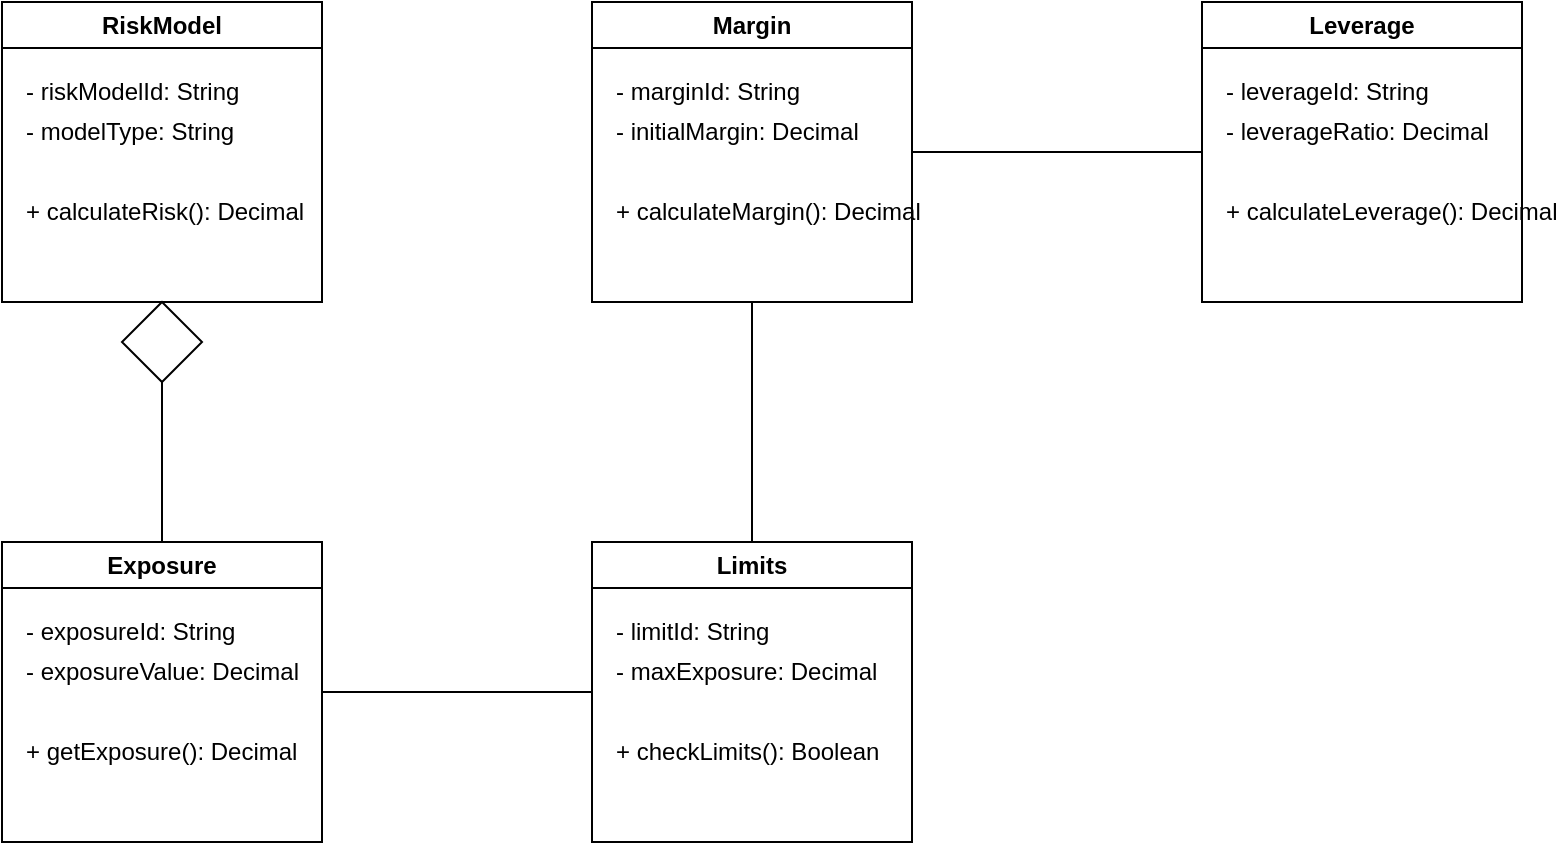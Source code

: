<mxfile version="24.8.1">
  <diagram name="Page-1" id="NVuE5TvLhiOUnO5PBiOL">
    <mxGraphModel dx="1009" dy="539" grid="1" gridSize="10" guides="1" tooltips="1" connect="1" arrows="1" fold="1" page="1" pageScale="1" pageWidth="850" pageHeight="1100" math="0" shadow="0">
      <root>
        <mxCell id="0" />
        <mxCell id="1" parent="0" />
        <mxCell id="RiskModel" value="RiskModel" style="swimlane;whiteSpace=wrap;html=1;" vertex="1" parent="1">
          <mxGeometry x="50" y="100" width="160" height="150" as="geometry" />
        </mxCell>
        <mxCell id="riskmodel-attr1" value="- riskModelId: String" style="text;html=1;align=left;verticalAlign=middle;strokeColor=none;fillColor=none;" vertex="1" parent="RiskModel">
          <mxGeometry x="10" y="30" width="140" height="30" as="geometry" />
        </mxCell>
        <mxCell id="riskmodel-attr2" value="- modelType: String" style="text;html=1;align=left;verticalAlign=middle;strokeColor=none;fillColor=none;" vertex="1" parent="RiskModel">
          <mxGeometry x="10" y="50" width="140" height="30" as="geometry" />
        </mxCell>
        <mxCell id="riskmodel-method1" value="+ calculateRisk(): Decimal" style="text;html=1;align=left;verticalAlign=middle;strokeColor=none;fillColor=none;" vertex="1" parent="RiskModel">
          <mxGeometry x="10" y="90" width="140" height="30" as="geometry" />
        </mxCell>
        <mxCell id="Margin" value="Margin" style="swimlane;whiteSpace=wrap;html=1;" vertex="1" parent="1">
          <mxGeometry x="345" y="100" width="160" height="150" as="geometry" />
        </mxCell>
        <mxCell id="margin-attr1" value="- marginId: String" style="text;html=1;align=left;verticalAlign=middle;strokeColor=none;fillColor=none;" vertex="1" parent="Margin">
          <mxGeometry x="10" y="30" width="140" height="30" as="geometry" />
        </mxCell>
        <mxCell id="margin-attr2" value="- initialMargin: Decimal" style="text;html=1;align=left;verticalAlign=middle;strokeColor=none;fillColor=none;" vertex="1" parent="Margin">
          <mxGeometry x="10" y="50" width="140" height="30" as="geometry" />
        </mxCell>
        <mxCell id="margin-method1" value="+ calculateMargin(): Decimal" style="text;html=1;align=left;verticalAlign=middle;strokeColor=none;fillColor=none;" vertex="1" parent="Margin">
          <mxGeometry x="10" y="90" width="140" height="30" as="geometry" />
        </mxCell>
        <mxCell id="Exposure" value="Exposure" style="swimlane;whiteSpace=wrap;html=1;" vertex="1" parent="1">
          <mxGeometry x="50" y="370" width="160" height="150" as="geometry" />
        </mxCell>
        <mxCell id="exposure-attr1" value="- exposureId: String" style="text;html=1;align=left;verticalAlign=middle;strokeColor=none;fillColor=none;" vertex="1" parent="Exposure">
          <mxGeometry x="10" y="30" width="140" height="30" as="geometry" />
        </mxCell>
        <mxCell id="exposure-attr2" value="- exposureValue: Decimal" style="text;html=1;align=left;verticalAlign=middle;strokeColor=none;fillColor=none;" vertex="1" parent="Exposure">
          <mxGeometry x="10" y="50" width="140" height="30" as="geometry" />
        </mxCell>
        <mxCell id="exposure-method1" value="+ getExposure(): Decimal" style="text;html=1;align=left;verticalAlign=middle;strokeColor=none;fillColor=none;" vertex="1" parent="Exposure">
          <mxGeometry x="10" y="90" width="140" height="30" as="geometry" />
        </mxCell>
        <mxCell id="Leverage" value="Leverage" style="swimlane;whiteSpace=wrap;html=1;" vertex="1" parent="1">
          <mxGeometry x="650" y="100" width="160" height="150" as="geometry" />
        </mxCell>
        <mxCell id="leverage-attr1" value="- leverageId: String" style="text;html=1;align=left;verticalAlign=middle;strokeColor=none;fillColor=none;" vertex="1" parent="Leverage">
          <mxGeometry x="10" y="30" width="140" height="30" as="geometry" />
        </mxCell>
        <mxCell id="leverage-attr2" value="- leverageRatio: Decimal" style="text;html=1;align=left;verticalAlign=middle;strokeColor=none;fillColor=none;" vertex="1" parent="Leverage">
          <mxGeometry x="10" y="50" width="140" height="30" as="geometry" />
        </mxCell>
        <mxCell id="leverage-method1" value="+ calculateLeverage(): Decimal" style="text;html=1;align=left;verticalAlign=middle;strokeColor=none;fillColor=none;" vertex="1" parent="Leverage">
          <mxGeometry x="10" y="90" width="140" height="30" as="geometry" />
        </mxCell>
        <mxCell id="Limits" value="Limits" style="swimlane;whiteSpace=wrap;html=1;" vertex="1" parent="1">
          <mxGeometry x="345" y="370" width="160" height="150" as="geometry" />
        </mxCell>
        <mxCell id="limits-attr1" value="- limitId: String" style="text;html=1;align=left;verticalAlign=middle;strokeColor=none;fillColor=none;" vertex="1" parent="Limits">
          <mxGeometry x="10" y="30" width="140" height="30" as="geometry" />
        </mxCell>
        <mxCell id="limits-attr2" value="- maxExposure: Decimal" style="text;html=1;align=left;verticalAlign=middle;strokeColor=none;fillColor=none;" vertex="1" parent="Limits">
          <mxGeometry x="10" y="50" width="140" height="30" as="geometry" />
        </mxCell>
        <mxCell id="limits-method1" value="+ checkLimits(): Boolean" style="text;html=1;align=left;verticalAlign=middle;strokeColor=none;fillColor=none;" vertex="1" parent="Limits">
          <mxGeometry x="10" y="90" width="140" height="30" as="geometry" />
        </mxCell>
        <mxCell id="M4jk-arF5E8-hqRREydE-12" value="" style="endArrow=none;html=1;rounded=0;exitX=0.5;exitY=0;exitDx=0;exitDy=0;entryX=0.5;entryY=1;entryDx=0;entryDy=0;" edge="1" parent="1" source="Exposure" target="RiskModel">
          <mxGeometry width="50" height="50" relative="1" as="geometry">
            <mxPoint x="330" y="390" as="sourcePoint" />
            <mxPoint x="380" y="340" as="targetPoint" />
          </mxGeometry>
        </mxCell>
        <mxCell id="M4jk-arF5E8-hqRREydE-13" value="" style="rhombus;whiteSpace=wrap;html=1;" vertex="1" parent="1">
          <mxGeometry x="110" y="250" width="40" height="40" as="geometry" />
        </mxCell>
        <mxCell id="M4jk-arF5E8-hqRREydE-14" value="" style="endArrow=none;html=1;rounded=0;entryX=0.5;entryY=1;entryDx=0;entryDy=0;exitX=0.5;exitY=0;exitDx=0;exitDy=0;" edge="1" parent="1" source="Limits" target="Margin">
          <mxGeometry width="50" height="50" relative="1" as="geometry">
            <mxPoint x="580" y="310" as="sourcePoint" />
            <mxPoint x="630" y="260" as="targetPoint" />
          </mxGeometry>
        </mxCell>
        <mxCell id="M4jk-arF5E8-hqRREydE-16" value="" style="endArrow=none;html=1;rounded=0;entryX=1;entryY=0.5;entryDx=0;entryDy=0;exitX=0;exitY=0.5;exitDx=0;exitDy=0;" edge="1" parent="1" source="Leverage" target="Margin">
          <mxGeometry width="50" height="50" relative="1" as="geometry">
            <mxPoint x="580" y="230" as="sourcePoint" />
            <mxPoint x="580" y="110" as="targetPoint" />
          </mxGeometry>
        </mxCell>
        <mxCell id="M4jk-arF5E8-hqRREydE-17" value="" style="endArrow=none;html=1;rounded=0;entryX=1;entryY=0.5;entryDx=0;entryDy=0;exitX=0;exitY=0.5;exitDx=0;exitDy=0;" edge="1" parent="1" source="Limits" target="Exposure">
          <mxGeometry width="50" height="50" relative="1" as="geometry">
            <mxPoint x="340" y="445" as="sourcePoint" />
            <mxPoint x="200" y="444.58" as="targetPoint" />
          </mxGeometry>
        </mxCell>
      </root>
    </mxGraphModel>
  </diagram>
</mxfile>
